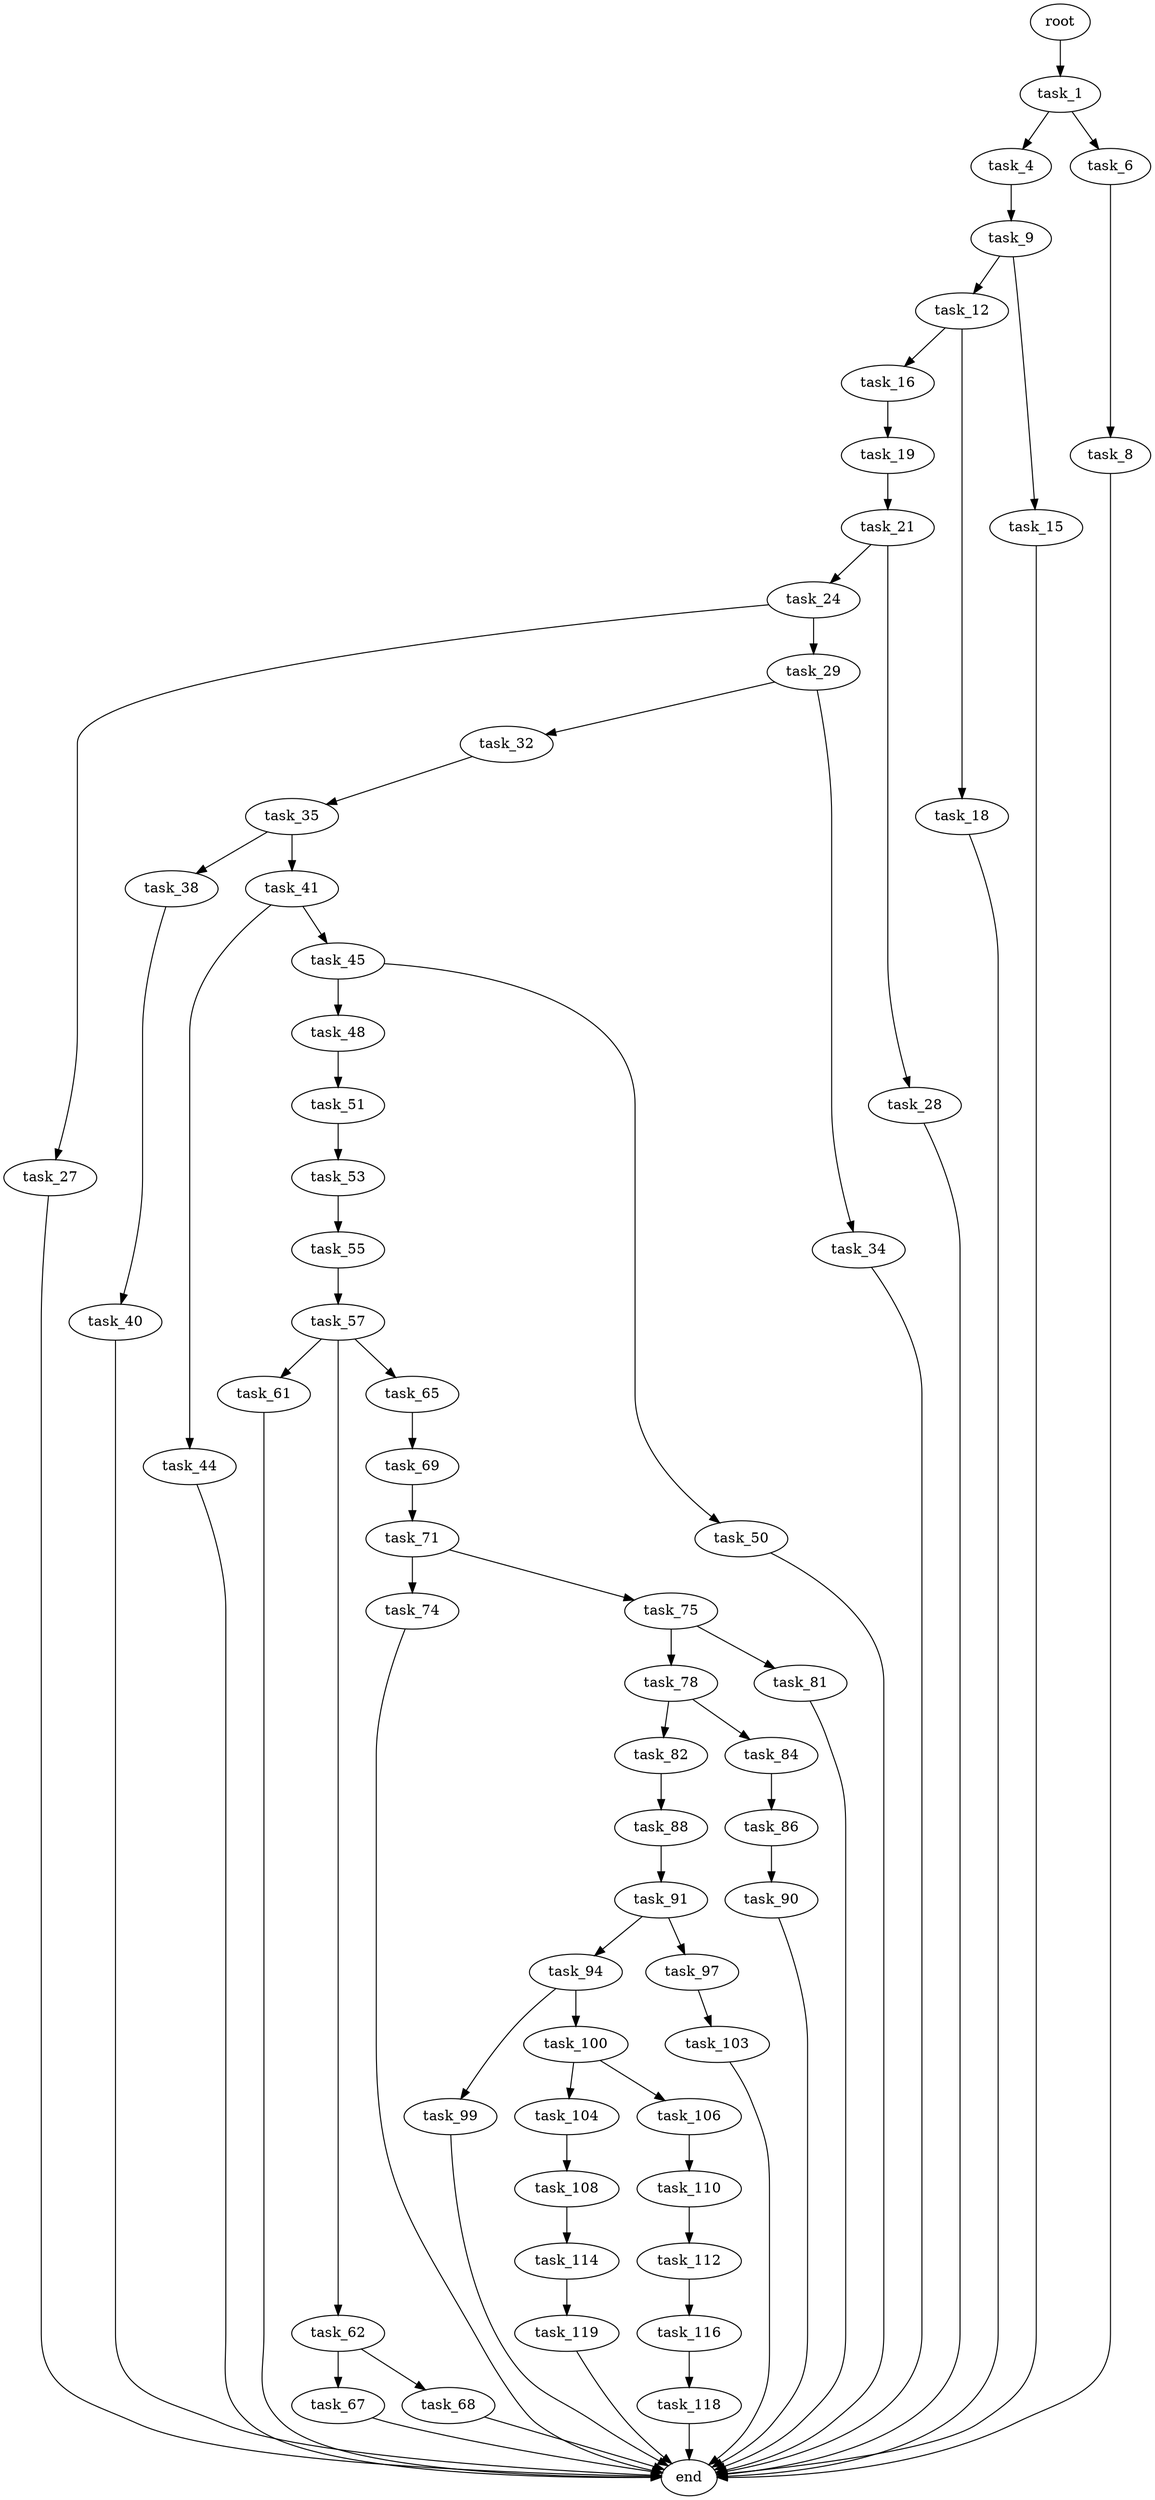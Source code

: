 digraph G {
  root [size="0.000000"];
  task_1 [size="368293445632.000000"];
  task_4 [size="1073741824000.000000"];
  task_6 [size="11455237783.000000"];
  task_9 [size="68719476736.000000"];
  task_8 [size="68719476736.000000"];
  end [size="0.000000"];
  task_12 [size="28991029248.000000"];
  task_15 [size="68719476736.000000"];
  task_16 [size="158193151476.000000"];
  task_18 [size="1024238705.000000"];
  task_19 [size="2127696724.000000"];
  task_21 [size="46962803970.000000"];
  task_24 [size="384504891910.000000"];
  task_28 [size="9283495869.000000"];
  task_27 [size="1967775343.000000"];
  task_29 [size="231928233984.000000"];
  task_32 [size="782757789696.000000"];
  task_34 [size="68719476736.000000"];
  task_35 [size="68719476736.000000"];
  task_38 [size="786283843598.000000"];
  task_41 [size="2196661538.000000"];
  task_40 [size="28991029248.000000"];
  task_44 [size="2128984119.000000"];
  task_45 [size="9535682259.000000"];
  task_48 [size="12622609332.000000"];
  task_50 [size="100916562590.000000"];
  task_51 [size="395922322.000000"];
  task_53 [size="87233169578.000000"];
  task_55 [size="379908016473.000000"];
  task_57 [size="8589934592.000000"];
  task_61 [size="344294852183.000000"];
  task_62 [size="590586955244.000000"];
  task_65 [size="231928233984.000000"];
  task_67 [size="21185093031.000000"];
  task_68 [size="1073741824000.000000"];
  task_69 [size="368293445632.000000"];
  task_71 [size="22152465935.000000"];
  task_74 [size="85262660594.000000"];
  task_75 [size="28991029248.000000"];
  task_78 [size="28991029248.000000"];
  task_81 [size="8128995286.000000"];
  task_82 [size="80127439286.000000"];
  task_84 [size="5188660422.000000"];
  task_88 [size="28991029248.000000"];
  task_86 [size="8589934592.000000"];
  task_90 [size="452955522032.000000"];
  task_91 [size="368293445632.000000"];
  task_94 [size="24972010688.000000"];
  task_97 [size="874022090136.000000"];
  task_99 [size="7360742447.000000"];
  task_100 [size="1804356132.000000"];
  task_103 [size="368293445632.000000"];
  task_104 [size="368293445632.000000"];
  task_106 [size="231928233984.000000"];
  task_108 [size="25489602124.000000"];
  task_110 [size="134217728000.000000"];
  task_114 [size="19764920984.000000"];
  task_112 [size="782757789696.000000"];
  task_116 [size="11899429355.000000"];
  task_119 [size="8589934592.000000"];
  task_118 [size="68719476736.000000"];

  root -> task_1 [size="1.000000"];
  task_1 -> task_4 [size="411041792.000000"];
  task_1 -> task_6 [size="411041792.000000"];
  task_4 -> task_9 [size="838860800.000000"];
  task_6 -> task_8 [size="301989888.000000"];
  task_9 -> task_12 [size="134217728.000000"];
  task_9 -> task_15 [size="134217728.000000"];
  task_8 -> end [size="1.000000"];
  task_12 -> task_16 [size="75497472.000000"];
  task_12 -> task_18 [size="75497472.000000"];
  task_15 -> end [size="1.000000"];
  task_16 -> task_19 [size="134217728.000000"];
  task_18 -> end [size="1.000000"];
  task_19 -> task_21 [size="33554432.000000"];
  task_21 -> task_24 [size="33554432.000000"];
  task_21 -> task_28 [size="33554432.000000"];
  task_24 -> task_27 [size="411041792.000000"];
  task_24 -> task_29 [size="411041792.000000"];
  task_28 -> end [size="1.000000"];
  task_27 -> end [size="1.000000"];
  task_29 -> task_32 [size="301989888.000000"];
  task_29 -> task_34 [size="301989888.000000"];
  task_32 -> task_35 [size="679477248.000000"];
  task_34 -> end [size="1.000000"];
  task_35 -> task_38 [size="134217728.000000"];
  task_35 -> task_41 [size="134217728.000000"];
  task_38 -> task_40 [size="679477248.000000"];
  task_41 -> task_44 [size="134217728.000000"];
  task_41 -> task_45 [size="134217728.000000"];
  task_40 -> end [size="1.000000"];
  task_44 -> end [size="1.000000"];
  task_45 -> task_48 [size="838860800.000000"];
  task_45 -> task_50 [size="838860800.000000"];
  task_48 -> task_51 [size="536870912.000000"];
  task_50 -> end [size="1.000000"];
  task_51 -> task_53 [size="33554432.000000"];
  task_53 -> task_55 [size="209715200.000000"];
  task_55 -> task_57 [size="301989888.000000"];
  task_57 -> task_61 [size="33554432.000000"];
  task_57 -> task_62 [size="33554432.000000"];
  task_57 -> task_65 [size="33554432.000000"];
  task_61 -> end [size="1.000000"];
  task_62 -> task_67 [size="536870912.000000"];
  task_62 -> task_68 [size="536870912.000000"];
  task_65 -> task_69 [size="301989888.000000"];
  task_67 -> end [size="1.000000"];
  task_68 -> end [size="1.000000"];
  task_69 -> task_71 [size="411041792.000000"];
  task_71 -> task_74 [size="411041792.000000"];
  task_71 -> task_75 [size="411041792.000000"];
  task_74 -> end [size="1.000000"];
  task_75 -> task_78 [size="75497472.000000"];
  task_75 -> task_81 [size="75497472.000000"];
  task_78 -> task_82 [size="75497472.000000"];
  task_78 -> task_84 [size="75497472.000000"];
  task_81 -> end [size="1.000000"];
  task_82 -> task_88 [size="75497472.000000"];
  task_84 -> task_86 [size="134217728.000000"];
  task_88 -> task_91 [size="75497472.000000"];
  task_86 -> task_90 [size="33554432.000000"];
  task_90 -> end [size="1.000000"];
  task_91 -> task_94 [size="411041792.000000"];
  task_91 -> task_97 [size="411041792.000000"];
  task_94 -> task_99 [size="411041792.000000"];
  task_94 -> task_100 [size="411041792.000000"];
  task_97 -> task_103 [size="536870912.000000"];
  task_99 -> end [size="1.000000"];
  task_100 -> task_104 [size="33554432.000000"];
  task_100 -> task_106 [size="33554432.000000"];
  task_103 -> end [size="1.000000"];
  task_104 -> task_108 [size="411041792.000000"];
  task_106 -> task_110 [size="301989888.000000"];
  task_108 -> task_114 [size="33554432.000000"];
  task_110 -> task_112 [size="209715200.000000"];
  task_114 -> task_119 [size="536870912.000000"];
  task_112 -> task_116 [size="679477248.000000"];
  task_116 -> task_118 [size="301989888.000000"];
  task_119 -> end [size="1.000000"];
  task_118 -> end [size="1.000000"];
}
